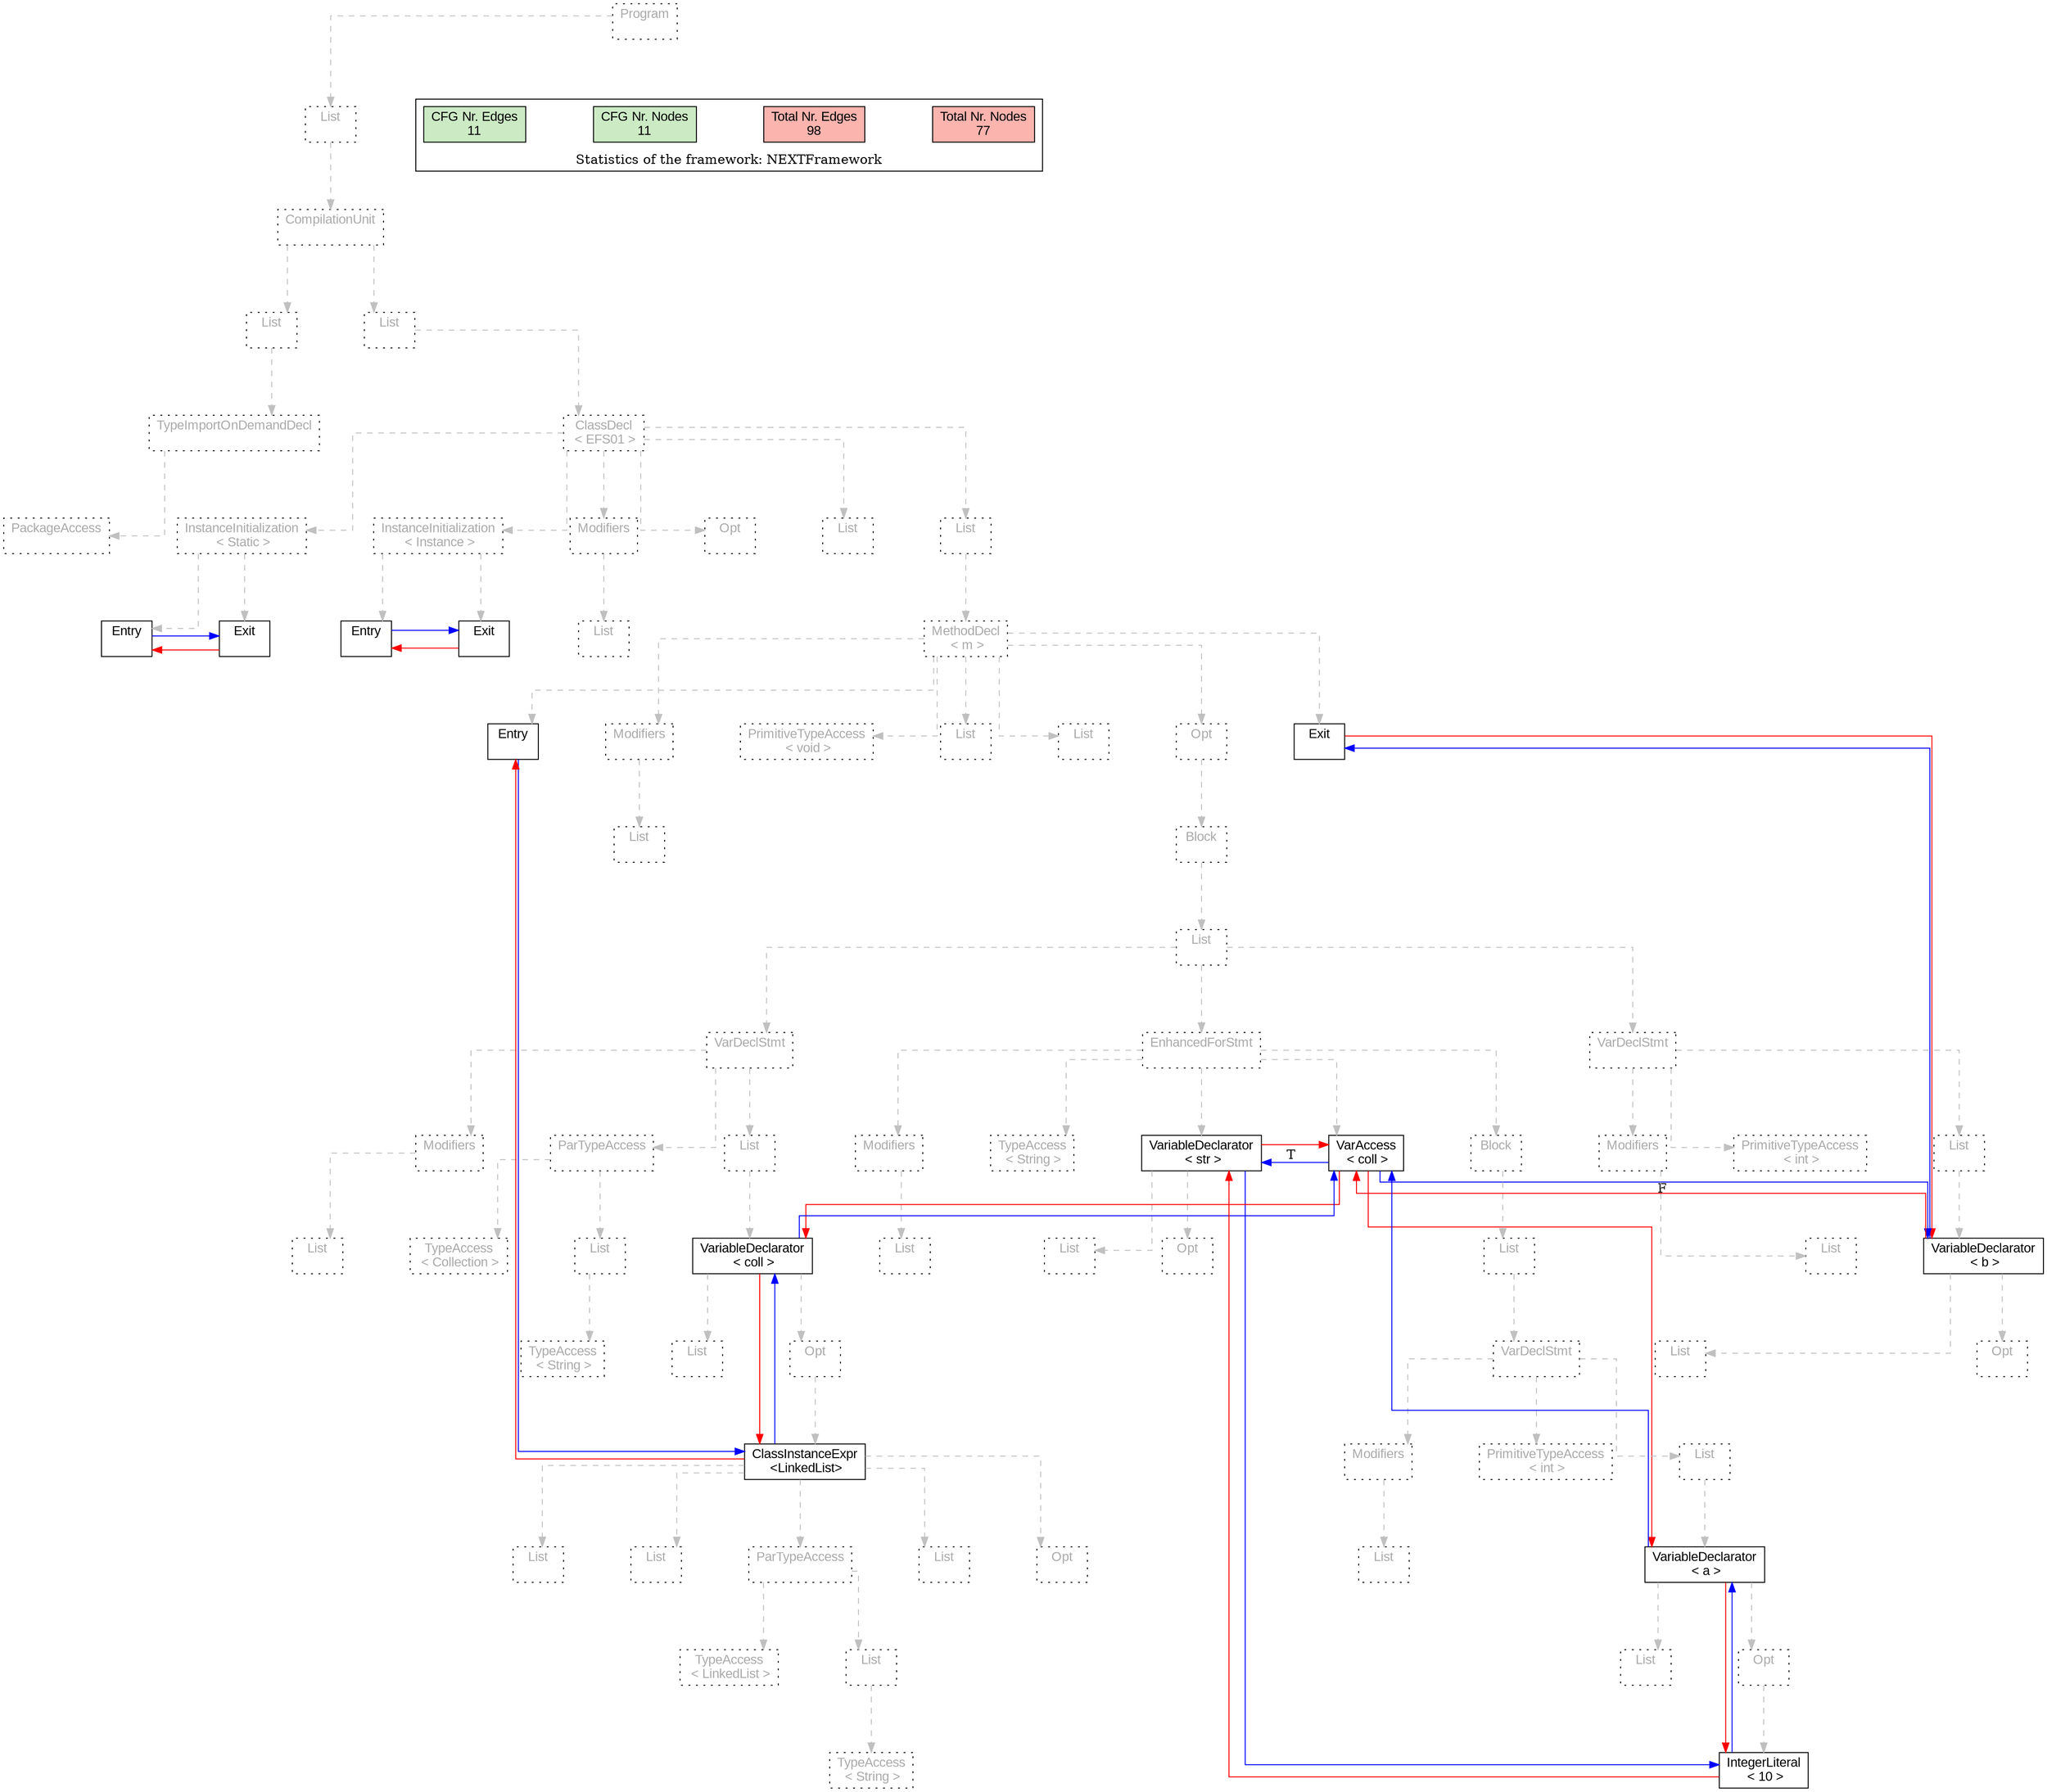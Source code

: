 digraph G {
graph [splines=ortho, nodesep="1", ranksep="1"]
node [shape=rect, fontname=Arial];
{ rank = same; "Program[0]"}
{ rank = same; "List[1]"}
{ rank = same; "CompilationUnit[2]"}
{ rank = same; "List[3]"; "List[6]"}
{ rank = same; "TypeImportOnDemandDecl[4]"; "ClassDecl[7]"}
{ rank = same; "PackageAccess[5]"; "Modifiers[24]"; "Opt[26]"; "List[27]"; "List[28]"; "InstanceInitialization[8]"; "InstanceInitialization[16]"}
{ rank = same; "List[25]"; "MethodDecl[29]"; "Entry[9]"; "Exit[10]"; "Entry[17]"; "Exit[18]"}
{ rank = same; "Entry[30]"; "Modifiers[31]"; "PrimitiveTypeAccess[33]"; "List[34]"; "List[35]"; "Opt[36]"; "Exit[37]"}
{ rank = same; "List[32]"; "Block[37]"}
{ rank = same; "List[38]"}
{ rank = same; "VarDeclStmt[39]"; "EnhancedForStmt[59]"; "VarDeclStmt[78]"}
{ rank = same; "Modifiers[40]"; "ParTypeAccess[42]"; "List[46]"; "Modifiers[60]"; "TypeAccess[62]"; "VariableDeclarator[63]"; "VarAccess[66]"; "Block[67]"; "Modifiers[79]"; "PrimitiveTypeAccess[81]"; "List[82]"}
{ rank = same; "List[41]"; "TypeAccess[43]"; "List[44]"; "VariableDeclarator[47]"; "List[61]"; "List[64]"; "Opt[65]"; "List[68]"; "List[80]"; "VariableDeclarator[83]"}
{ rank = same; "TypeAccess[45]"; "List[48]"; "Opt[49]"; "VarDeclStmt[69]"; "List[84]"; "Opt[85]"}
{ rank = same; "ClassInstanceExpr[50]"; "Modifiers[70]"; "PrimitiveTypeAccess[72]"; "List[73]"}
{ rank = same; "ParTypeAccess[51]"; "List[55]"; "Opt[56]"; "List[57]"; "List[58]"; "List[71]"; "VariableDeclarator[74]"}
{ rank = same; "TypeAccess[54]"; "IntegerLiteral[77]"}
{ rank = same; "TypeAccess[52]"; "List[53]"; "List[75]"; "Opt[76]"}
"Program[0]" [label="Program\n ", style= dotted   fillcolor="#eeeeee" fontcolor="#aaaaaa"  ]
"List[1]" [label="List\n ", style= dotted   fillcolor="#eeeeee" fontcolor="#aaaaaa"  ]
"CompilationUnit[2]" [label="CompilationUnit\n ", style= dotted   fillcolor="#eeeeee" fontcolor="#aaaaaa"  ]
"List[3]" [label="List\n ", style= dotted   fillcolor="#eeeeee" fontcolor="#aaaaaa"  ]
"TypeImportOnDemandDecl[4]" [label="TypeImportOnDemandDecl\n ", style= dotted   fillcolor="#eeeeee" fontcolor="#aaaaaa"  ]
"PackageAccess[5]" [label="PackageAccess\n ", style= dotted   fillcolor="#eeeeee" fontcolor="#aaaaaa"  ]
"List[6]" [label="List\n ", style= dotted   fillcolor="#eeeeee" fontcolor="#aaaaaa"  ]
"ClassDecl[7]" [label="ClassDecl\n < EFS01 >", style= dotted   fillcolor="#eeeeee" fontcolor="#aaaaaa"  ]
"Modifiers[24]" [label="Modifiers\n ", style= dotted   fillcolor="#eeeeee" fontcolor="#aaaaaa"  ]
"List[25]" [label="List\n ", style= dotted   fillcolor="#eeeeee" fontcolor="#aaaaaa"  ]
"Opt[26]" [label="Opt\n ", style= dotted   fillcolor="#eeeeee" fontcolor="#aaaaaa"  ]
"List[27]" [label="List\n ", style= dotted   fillcolor="#eeeeee" fontcolor="#aaaaaa"  ]
"List[28]" [label="List\n ", style= dotted   fillcolor="#eeeeee" fontcolor="#aaaaaa"  ]
"MethodDecl[29]" [label="MethodDecl\n < m >", style= dotted   fillcolor="#eeeeee" fontcolor="#aaaaaa"  ]
"Entry[30]" [label="Entry\n ", fillcolor=white   style=filled  ]
"Modifiers[31]" [label="Modifiers\n ", style= dotted   fillcolor="#eeeeee" fontcolor="#aaaaaa"  ]
"List[32]" [label="List\n ", style= dotted   fillcolor="#eeeeee" fontcolor="#aaaaaa"  ]
"PrimitiveTypeAccess[33]" [label="PrimitiveTypeAccess\n < void >", style= dotted   fillcolor="#eeeeee" fontcolor="#aaaaaa"  ]
"List[34]" [label="List\n ", style= dotted   fillcolor="#eeeeee" fontcolor="#aaaaaa"  ]
"List[35]" [label="List\n ", style= dotted   fillcolor="#eeeeee" fontcolor="#aaaaaa"  ]
"Opt[36]" [label="Opt\n ", style= dotted   fillcolor="#eeeeee" fontcolor="#aaaaaa"  ]
"Block[37]" [label="Block\n ", style= dotted   fillcolor="#eeeeee" fontcolor="#aaaaaa"  ]
"List[38]" [label="List\n ", style= dotted   fillcolor="#eeeeee" fontcolor="#aaaaaa"  ]
"VarDeclStmt[39]" [label="VarDeclStmt\n ", style= dotted   fillcolor="#eeeeee" fontcolor="#aaaaaa"  ]
"Modifiers[40]" [label="Modifiers\n ", style= dotted   fillcolor="#eeeeee" fontcolor="#aaaaaa"  ]
"List[41]" [label="List\n ", style= dotted   fillcolor="#eeeeee" fontcolor="#aaaaaa"  ]
"ParTypeAccess[42]" [label="ParTypeAccess\n ", style= dotted   fillcolor="#eeeeee" fontcolor="#aaaaaa"  ]
"TypeAccess[43]" [label="TypeAccess\n < Collection >", style= dotted   fillcolor="#eeeeee" fontcolor="#aaaaaa"  ]
"List[44]" [label="List\n ", style= dotted   fillcolor="#eeeeee" fontcolor="#aaaaaa"  ]
"TypeAccess[45]" [label="TypeAccess\n < String >", style= dotted   fillcolor="#eeeeee" fontcolor="#aaaaaa"  ]
"List[46]" [label="List\n ", style= dotted   fillcolor="#eeeeee" fontcolor="#aaaaaa"  ]
"VariableDeclarator[47]" [label="VariableDeclarator\n < coll >", fillcolor=white   style=filled  ]
"List[48]" [label="List\n ", style= dotted   fillcolor="#eeeeee" fontcolor="#aaaaaa"  ]
"Opt[49]" [label="Opt\n ", style= dotted   fillcolor="#eeeeee" fontcolor="#aaaaaa"  ]
"ClassInstanceExpr[50]" [label="ClassInstanceExpr\n <LinkedList>", fillcolor=white   style=filled  ]
"ParTypeAccess[51]" [label="ParTypeAccess\n ", style= dotted   fillcolor="#eeeeee" fontcolor="#aaaaaa"  ]
"TypeAccess[52]" [label="TypeAccess\n < LinkedList >", style= dotted   fillcolor="#eeeeee" fontcolor="#aaaaaa"  ]
"List[53]" [label="List\n ", style= dotted   fillcolor="#eeeeee" fontcolor="#aaaaaa"  ]
"TypeAccess[54]" [label="TypeAccess\n < String >", style= dotted   fillcolor="#eeeeee" fontcolor="#aaaaaa"  ]
"List[55]" [label="List\n ", style= dotted   fillcolor="#eeeeee" fontcolor="#aaaaaa"  ]
"Opt[56]" [label="Opt\n ", style= dotted   fillcolor="#eeeeee" fontcolor="#aaaaaa"  ]
"List[57]" [label="List\n ", style= dotted   fillcolor="#eeeeee" fontcolor="#aaaaaa"  ]
"List[58]" [label="List\n ", style= dotted   fillcolor="#eeeeee" fontcolor="#aaaaaa"  ]
"EnhancedForStmt[59]" [label="EnhancedForStmt\n ", style= dotted   fillcolor="#eeeeee" fontcolor="#aaaaaa"  ]
"Modifiers[60]" [label="Modifiers\n ", style= dotted   fillcolor="#eeeeee" fontcolor="#aaaaaa"  ]
"List[61]" [label="List\n ", style= dotted   fillcolor="#eeeeee" fontcolor="#aaaaaa"  ]
"TypeAccess[62]" [label="TypeAccess\n < String >", style= dotted   fillcolor="#eeeeee" fontcolor="#aaaaaa"  ]
"VariableDeclarator[63]" [label="VariableDeclarator\n < str >", fillcolor=white   style=filled  ]
"List[64]" [label="List\n ", style= dotted   fillcolor="#eeeeee" fontcolor="#aaaaaa"  ]
"Opt[65]" [label="Opt\n ", style= dotted   fillcolor="#eeeeee" fontcolor="#aaaaaa"  ]
"VarAccess[66]" [label="VarAccess\n < coll >", fillcolor=white   style=filled  ]
"Block[67]" [label="Block\n ", style= dotted   fillcolor="#eeeeee" fontcolor="#aaaaaa"  ]
"List[68]" [label="List\n ", style= dotted   fillcolor="#eeeeee" fontcolor="#aaaaaa"  ]
"VarDeclStmt[69]" [label="VarDeclStmt\n ", style= dotted   fillcolor="#eeeeee" fontcolor="#aaaaaa"  ]
"Modifiers[70]" [label="Modifiers\n ", style= dotted   fillcolor="#eeeeee" fontcolor="#aaaaaa"  ]
"List[71]" [label="List\n ", style= dotted   fillcolor="#eeeeee" fontcolor="#aaaaaa"  ]
"PrimitiveTypeAccess[72]" [label="PrimitiveTypeAccess\n < int >", style= dotted   fillcolor="#eeeeee" fontcolor="#aaaaaa"  ]
"List[73]" [label="List\n ", style= dotted   fillcolor="#eeeeee" fontcolor="#aaaaaa"  ]
"VariableDeclarator[74]" [label="VariableDeclarator\n < a >", fillcolor=white   style=filled  ]
"List[75]" [label="List\n ", style= dotted   fillcolor="#eeeeee" fontcolor="#aaaaaa"  ]
"Opt[76]" [label="Opt\n ", style= dotted   fillcolor="#eeeeee" fontcolor="#aaaaaa"  ]
"IntegerLiteral[77]" [label="IntegerLiteral\n < 10 >", fillcolor=white   style=filled  ]
"VarDeclStmt[78]" [label="VarDeclStmt\n ", style= dotted   fillcolor="#eeeeee" fontcolor="#aaaaaa"  ]
"Modifiers[79]" [label="Modifiers\n ", style= dotted   fillcolor="#eeeeee" fontcolor="#aaaaaa"  ]
"List[80]" [label="List\n ", style= dotted   fillcolor="#eeeeee" fontcolor="#aaaaaa"  ]
"PrimitiveTypeAccess[81]" [label="PrimitiveTypeAccess\n < int >", style= dotted   fillcolor="#eeeeee" fontcolor="#aaaaaa"  ]
"List[82]" [label="List\n ", style= dotted   fillcolor="#eeeeee" fontcolor="#aaaaaa"  ]
"VariableDeclarator[83]" [label="VariableDeclarator\n < b >", fillcolor=white   style=filled  ]
"List[84]" [label="List\n ", style= dotted   fillcolor="#eeeeee" fontcolor="#aaaaaa"  ]
"Opt[85]" [label="Opt\n ", style= dotted   fillcolor="#eeeeee" fontcolor="#aaaaaa"  ]
"Exit[37]" [label="Exit\n ", fillcolor=white   style=filled  ]
"InstanceInitialization[8]" [label="InstanceInitialization\n < Instance >", style= dotted   fillcolor="#eeeeee" fontcolor="#aaaaaa"  ]
"Entry[9]" [label="Entry\n ", fillcolor=white   style=filled  ]
"Exit[10]" [label="Exit\n ", fillcolor=white   style=filled  ]
"InstanceInitialization[16]" [label="InstanceInitialization\n < Static >", style= dotted   fillcolor="#eeeeee" fontcolor="#aaaaaa"  ]
"Entry[17]" [label="Entry\n ", fillcolor=white   style=filled  ]
"Exit[18]" [label="Exit\n ", fillcolor=white   style=filled  ]
"TypeImportOnDemandDecl[4]" -> "PackageAccess[5]" [style=dashed, color=gray]
"List[3]" -> "TypeImportOnDemandDecl[4]" [style=dashed, color=gray]
"CompilationUnit[2]" -> "List[3]" [style=dashed, color=gray]
"Modifiers[24]" -> "List[25]" [style=dashed, color=gray]
"ClassDecl[7]" -> "Modifiers[24]" [style=dashed, color=gray]
"ClassDecl[7]" -> "Opt[26]" [style=dashed, color=gray]
"ClassDecl[7]" -> "List[27]" [style=dashed, color=gray]
"MethodDecl[29]" -> "Entry[30]" [style=dashed, color=gray]
"Modifiers[31]" -> "List[32]" [style=dashed, color=gray]
"MethodDecl[29]" -> "Modifiers[31]" [style=dashed, color=gray]
"MethodDecl[29]" -> "PrimitiveTypeAccess[33]" [style=dashed, color=gray]
"MethodDecl[29]" -> "List[34]" [style=dashed, color=gray]
"MethodDecl[29]" -> "List[35]" [style=dashed, color=gray]
"Modifiers[40]" -> "List[41]" [style=dashed, color=gray]
"VarDeclStmt[39]" -> "Modifiers[40]" [style=dashed, color=gray]
"ParTypeAccess[42]" -> "TypeAccess[43]" [style=dashed, color=gray]
"List[44]" -> "TypeAccess[45]" [style=dashed, color=gray]
"ParTypeAccess[42]" -> "List[44]" [style=dashed, color=gray]
"VarDeclStmt[39]" -> "ParTypeAccess[42]" [style=dashed, color=gray]
"VariableDeclarator[47]" -> "List[48]" [style=dashed, color=gray]
"ParTypeAccess[51]" -> "TypeAccess[52]" [style=dashed, color=gray]
"List[53]" -> "TypeAccess[54]" [style=dashed, color=gray]
"ParTypeAccess[51]" -> "List[53]" [style=dashed, color=gray]
"ClassInstanceExpr[50]" -> "ParTypeAccess[51]" [style=dashed, color=gray]
"ClassInstanceExpr[50]" -> "List[55]" [style=dashed, color=gray]
"ClassInstanceExpr[50]" -> "Opt[56]" [style=dashed, color=gray]
"ClassInstanceExpr[50]" -> "List[57]" [style=dashed, color=gray]
"ClassInstanceExpr[50]" -> "List[58]" [style=dashed, color=gray]
"Opt[49]" -> "ClassInstanceExpr[50]" [style=dashed, color=gray]
"VariableDeclarator[47]" -> "Opt[49]" [style=dashed, color=gray]
"List[46]" -> "VariableDeclarator[47]" [style=dashed, color=gray]
"VarDeclStmt[39]" -> "List[46]" [style=dashed, color=gray]
"List[38]" -> "VarDeclStmt[39]" [style=dashed, color=gray]
"Modifiers[60]" -> "List[61]" [style=dashed, color=gray]
"EnhancedForStmt[59]" -> "Modifiers[60]" [style=dashed, color=gray]
"EnhancedForStmt[59]" -> "TypeAccess[62]" [style=dashed, color=gray]
"VariableDeclarator[63]" -> "List[64]" [style=dashed, color=gray]
"VariableDeclarator[63]" -> "Opt[65]" [style=dashed, color=gray]
"EnhancedForStmt[59]" -> "VariableDeclarator[63]" [style=dashed, color=gray]
"EnhancedForStmt[59]" -> "VarAccess[66]" [style=dashed, color=gray]
"Modifiers[70]" -> "List[71]" [style=dashed, color=gray]
"VarDeclStmt[69]" -> "Modifiers[70]" [style=dashed, color=gray]
"VarDeclStmt[69]" -> "PrimitiveTypeAccess[72]" [style=dashed, color=gray]
"VariableDeclarator[74]" -> "List[75]" [style=dashed, color=gray]
"Opt[76]" -> "IntegerLiteral[77]" [style=dashed, color=gray]
"VariableDeclarator[74]" -> "Opt[76]" [style=dashed, color=gray]
"List[73]" -> "VariableDeclarator[74]" [style=dashed, color=gray]
"VarDeclStmt[69]" -> "List[73]" [style=dashed, color=gray]
"List[68]" -> "VarDeclStmt[69]" [style=dashed, color=gray]
"Block[67]" -> "List[68]" [style=dashed, color=gray]
"EnhancedForStmt[59]" -> "Block[67]" [style=dashed, color=gray]
"List[38]" -> "EnhancedForStmt[59]" [style=dashed, color=gray]
"Modifiers[79]" -> "List[80]" [style=dashed, color=gray]
"VarDeclStmt[78]" -> "Modifiers[79]" [style=dashed, color=gray]
"VarDeclStmt[78]" -> "PrimitiveTypeAccess[81]" [style=dashed, color=gray]
"VariableDeclarator[83]" -> "List[84]" [style=dashed, color=gray]
"VariableDeclarator[83]" -> "Opt[85]" [style=dashed, color=gray]
"List[82]" -> "VariableDeclarator[83]" [style=dashed, color=gray]
"VarDeclStmt[78]" -> "List[82]" [style=dashed, color=gray]
"List[38]" -> "VarDeclStmt[78]" [style=dashed, color=gray]
"Block[37]" -> "List[38]" [style=dashed, color=gray]
"Opt[36]" -> "Block[37]" [style=dashed, color=gray]
"MethodDecl[29]" -> "Opt[36]" [style=dashed, color=gray]
"MethodDecl[29]" -> "Exit[37]" [style=dashed, color=gray]
"List[28]" -> "MethodDecl[29]" [style=dashed, color=gray]
"ClassDecl[7]" -> "List[28]" [style=dashed, color=gray]
"InstanceInitialization[8]" -> "Entry[9]" [style=dashed, color=gray]
"InstanceInitialization[8]" -> "Exit[10]" [style=dashed, color=gray]
"InstanceInitialization[16]" -> "Entry[17]" [style=dashed, color=gray]
"InstanceInitialization[16]" -> "Exit[18]" [style=dashed, color=gray]
"ClassDecl[7]" -> "InstanceInitialization[8]" [style=dashed, color=gray]
"ClassDecl[7]" -> "InstanceInitialization[16]" [style=dashed, color=gray]
"List[6]" -> "ClassDecl[7]" [style=dashed, color=gray]
"CompilationUnit[2]" -> "List[6]" [style=dashed, color=gray]
"List[1]" -> "CompilationUnit[2]" [style=dashed, color=gray]
"Program[0]" -> "List[1]" [style=dashed, color=gray]
"Exit[18]" -> "Entry[17]" [color=red, constraint=false]
"Entry[17]" -> "Exit[18]" [color=blue, constraint=false, xlabel=" "] 
"Exit[10]" -> "Entry[9]" [color=red, constraint=false]
"Entry[9]" -> "Exit[10]" [color=blue, constraint=false, xlabel=" "] 
"VariableDeclarator[74]" -> "VarAccess[66]" [color=blue, constraint=false, xlabel=" "] 
"VariableDeclarator[74]" -> "IntegerLiteral[77]" [color=red, constraint=false]
"IntegerLiteral[77]" -> "VariableDeclarator[74]" [color=blue, constraint=false, xlabel=" "] 
"IntegerLiteral[77]" -> "VariableDeclarator[63]" [color=red, constraint=false]
"VariableDeclarator[63]" -> "IntegerLiteral[77]" [color=blue, constraint=false, xlabel=" "] 
"VariableDeclarator[63]" -> "VarAccess[66]" [color=red, constraint=false]
"Exit[37]" -> "VariableDeclarator[83]" [color=red, constraint=false]
"VariableDeclarator[83]" -> "Exit[37]" [color=blue, constraint=false, xlabel=" "] 
"VariableDeclarator[83]" -> "VarAccess[66]" [color=red, constraint=false]
"VarAccess[66]" -> "VariableDeclarator[63]" [color=blue, constraint=false, xlabel="T "] 
"VarAccess[66]" -> "VariableDeclarator[83]" [color=blue, constraint=false, xlabel="F "] 
"VarAccess[66]" -> "VariableDeclarator[47]" [color=red, constraint=false]
"VarAccess[66]" -> "VariableDeclarator[74]" [color=red, constraint=false]
"VariableDeclarator[47]" -> "VarAccess[66]" [color=blue, constraint=false, xlabel=" "] 
"VariableDeclarator[47]" -> "ClassInstanceExpr[50]" [color=red, constraint=false]
"ClassInstanceExpr[50]" -> "VariableDeclarator[47]" [color=blue, constraint=false, xlabel=" "] 
"ClassInstanceExpr[50]" -> "Entry[30]" [color=red, constraint=false]
"Entry[30]" -> "ClassInstanceExpr[50]" [color=blue, constraint=false, xlabel=" "] 
"List[3]" -> "List[6]" [style=invis]
"InstanceInitialization[16]" -> "InstanceInitialization[8]" -> "Modifiers[24]" -> "Opt[26]" -> "List[27]" -> "List[28]" [style=invis]
"Entry[30]" -> "Modifiers[31]" -> "PrimitiveTypeAccess[33]" -> "List[34]" -> "List[35]" -> "Opt[36]" -> "Exit[37]" [style=invis]
"VarDeclStmt[39]" -> "EnhancedForStmt[59]" -> "VarDeclStmt[78]" [style=invis]
"Modifiers[40]" -> "ParTypeAccess[42]" -> "List[46]" [style=invis]
"TypeAccess[43]" -> "List[44]" [style=invis]
"List[48]" -> "Opt[49]" [style=invis]
"ParTypeAccess[51]" -> "List[55]" -> "Opt[56]" [style=invis]
"TypeAccess[52]" -> "List[53]" [style=invis]
"Modifiers[60]" -> "TypeAccess[62]" -> "VariableDeclarator[63]" -> "VarAccess[66]" -> "Block[67]" [style=invis]
"List[64]" -> "Opt[65]" [style=invis]
"Modifiers[70]" -> "PrimitiveTypeAccess[72]" -> "List[73]" [style=invis]
"List[75]" -> "Opt[76]" [style=invis]
"Modifiers[79]" -> "PrimitiveTypeAccess[81]" -> "List[82]" [style=invis]
"List[84]" -> "Opt[85]" [style=invis]
"Entry[9]" -> "Exit[10]" [style=invis]
"Entry[17]" -> "Exit[18]" [style=invis]

subgraph cluster_legend {
{node [style=filled, fillcolor=1, colorscheme="pastel13"]
Nodes [label="Total Nr. Nodes
77", fillcolor=1]
Edges [label="Total Nr. Edges
98", fillcolor=1]
NodesCFG [label="CFG Nr. Nodes
11", fillcolor=3]
EdgesCFG [label="CFG Nr. Edges
11", fillcolor=3]
Nodes-> "Program[0]" -> NodesCFG  [style="invis"]
Edges -> "Program[0]" ->EdgesCFG [style="invis"]}
label = "Statistics of the framework: NEXTFramework"
style="solid"
ranksep=0.05
nodesep=0.01
labelloc = b
len=2
}}